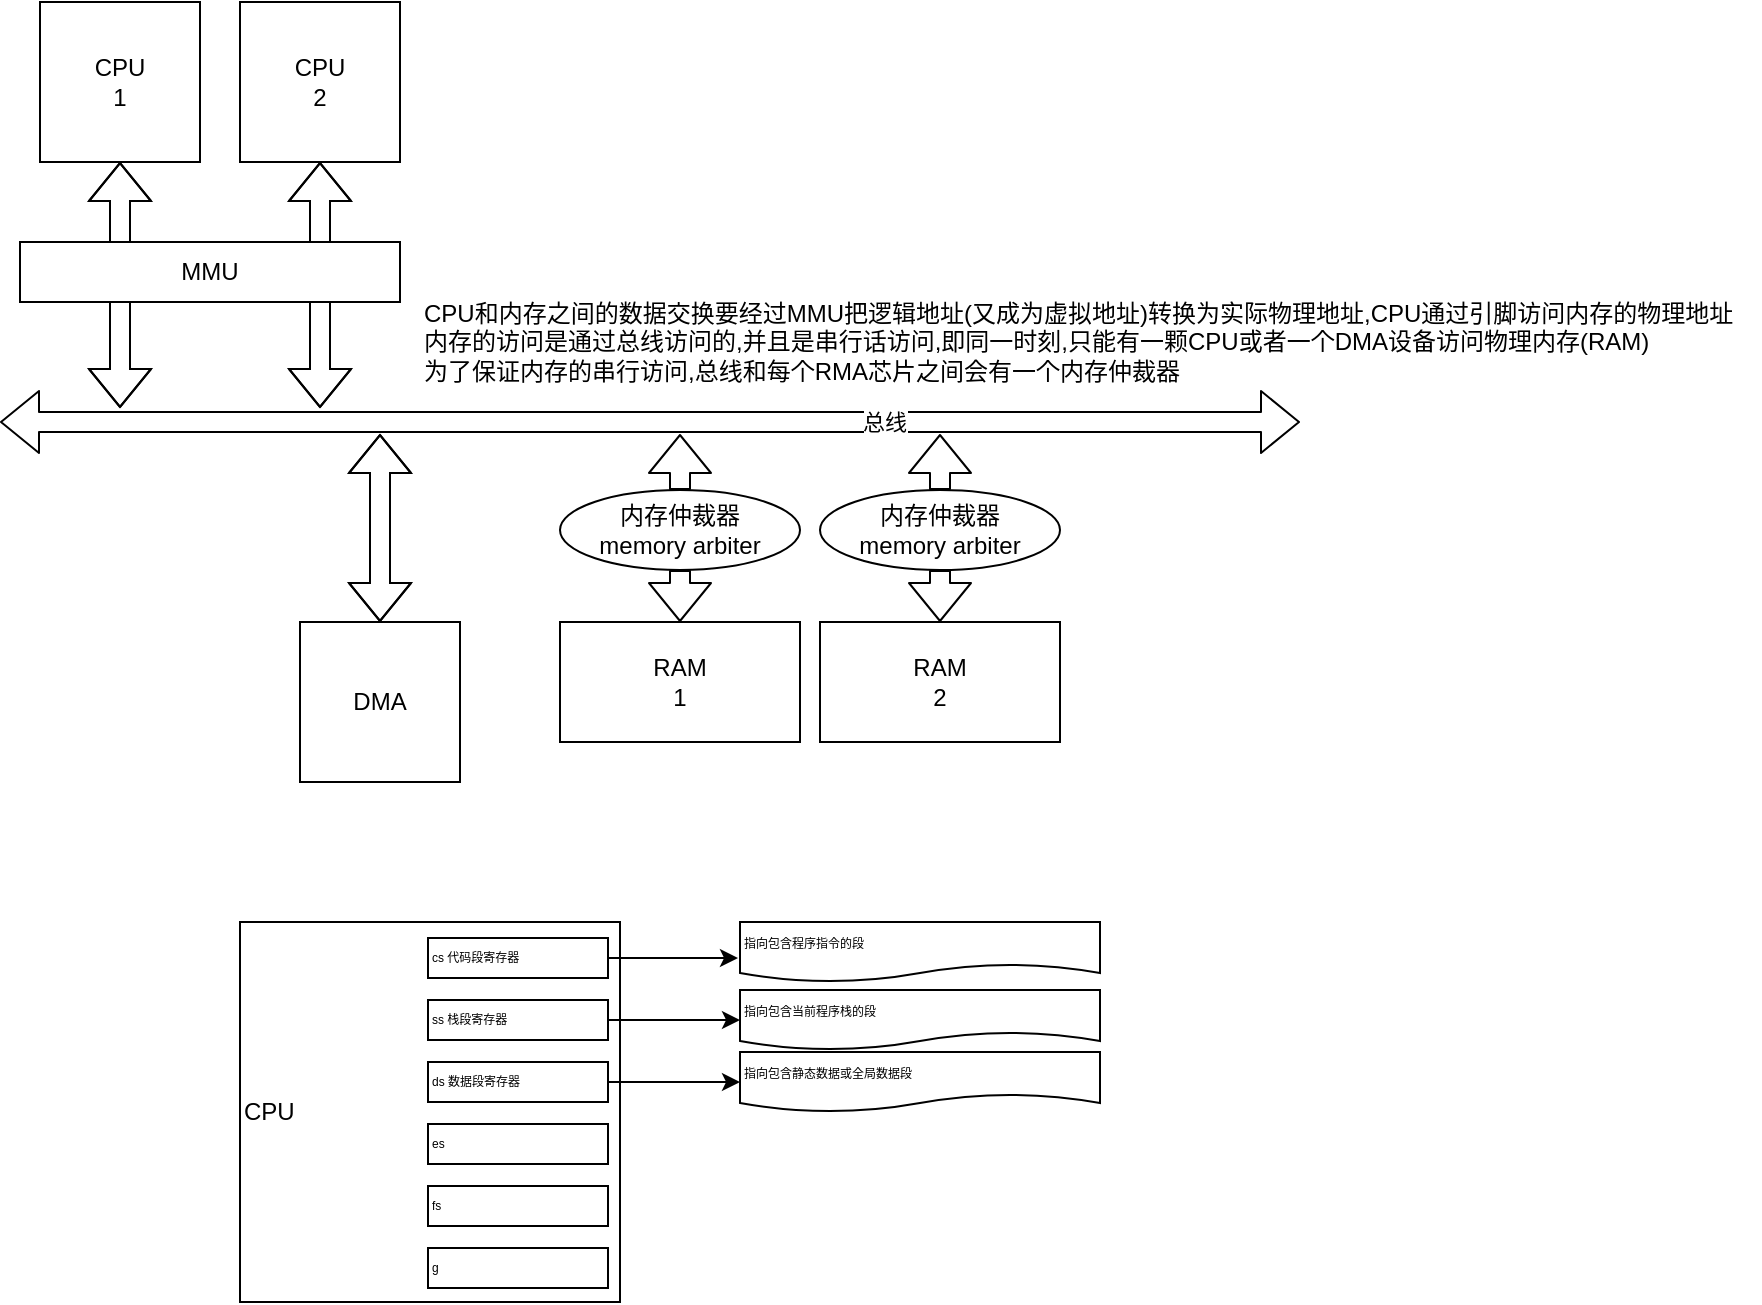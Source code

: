 <mxfile version="14.8.0" type="github">
  <diagram id="d4Ef0iPleq8nUR0kv_Nl" name="第 1 页">
    <mxGraphModel dx="679" dy="378" grid="1" gridSize="10" guides="1" tooltips="1" connect="1" arrows="1" fold="1" page="1" pageScale="1" pageWidth="827" pageHeight="1169" math="0" shadow="0">
      <root>
        <mxCell id="0" />
        <mxCell id="1" parent="0" />
        <mxCell id="lYPsfmJaPjCEzyaRxrvU-9" style="edgeStyle=orthogonalEdgeStyle;rounded=0;orthogonalLoop=1;jettySize=auto;html=1;shape=flexArrow;startArrow=block;exitX=0.5;exitY=1;exitDx=0;exitDy=0;" edge="1" parent="1" source="RurQdvNS4L2G9iKuI0Ui-2">
          <mxGeometry relative="1" as="geometry">
            <mxPoint x="170" y="303" as="targetPoint" />
            <mxPoint x="170" y="248" as="sourcePoint" />
          </mxGeometry>
        </mxCell>
        <mxCell id="RurQdvNS4L2G9iKuI0Ui-2" value="CPU&lt;br&gt;1" style="whiteSpace=wrap;html=1;aspect=fixed;" parent="1" vertex="1">
          <mxGeometry x="130" y="100" width="80" height="80" as="geometry" />
        </mxCell>
        <mxCell id="RurQdvNS4L2G9iKuI0Ui-4" value="" style="shape=flexArrow;endArrow=classic;startArrow=classic;html=1;" parent="1" edge="1">
          <mxGeometry width="100" height="100" relative="1" as="geometry">
            <mxPoint x="110" y="310" as="sourcePoint" />
            <mxPoint x="760" y="310" as="targetPoint" />
          </mxGeometry>
        </mxCell>
        <mxCell id="RurQdvNS4L2G9iKuI0Ui-12" value="总线" style="edgeLabel;html=1;align=center;verticalAlign=middle;resizable=0;points=[];" parent="RurQdvNS4L2G9iKuI0Ui-4" vertex="1" connectable="0">
          <mxGeometry x="0.36" relative="1" as="geometry">
            <mxPoint as="offset" />
          </mxGeometry>
        </mxCell>
        <mxCell id="RurQdvNS4L2G9iKuI0Ui-5" value="RAM&lt;br&gt;1" style="rounded=0;whiteSpace=wrap;html=1;" parent="1" vertex="1">
          <mxGeometry x="390" y="410" width="120" height="60" as="geometry" />
        </mxCell>
        <mxCell id="RurQdvNS4L2G9iKuI0Ui-14" style="edgeStyle=orthogonalEdgeStyle;rounded=0;orthogonalLoop=1;jettySize=auto;html=1;shape=flexArrow;startArrow=block;exitX=0.5;exitY=0;exitDx=0;exitDy=0;" parent="1" source="RurQdvNS4L2G9iKuI0Ui-13" edge="1">
          <mxGeometry relative="1" as="geometry">
            <mxPoint x="300" y="316" as="targetPoint" />
            <mxPoint x="300" y="406" as="sourcePoint" />
          </mxGeometry>
        </mxCell>
        <mxCell id="RurQdvNS4L2G9iKuI0Ui-13" value="DMA" style="whiteSpace=wrap;html=1;aspect=fixed;" parent="1" vertex="1">
          <mxGeometry x="260" y="410" width="80" height="80" as="geometry" />
        </mxCell>
        <mxCell id="RurQdvNS4L2G9iKuI0Ui-15" value="CPU和内存之间的数据交换要经过MMU把逻辑地址(又成为虚拟地址)转换为实际物理地址,CPU通过引脚访问内存的物理地址&lt;br&gt;内存的访问是通过总线访问的,并且是串行话访问,即同一时刻,只能有一颗CPU或者一个DMA设备访问物理内存(RAM)&lt;br&gt;为了保证内存的串行访问,总线和每个RMA芯片之间会有一个内存仲裁器" style="text;html=1;align=left;verticalAlign=middle;resizable=0;points=[];autosize=1;strokeColor=none;" parent="1" vertex="1">
          <mxGeometry x="320" y="245" width="670" height="50" as="geometry" />
        </mxCell>
        <mxCell id="lYPsfmJaPjCEzyaRxrvU-1" value="" style="shape=flexArrow;endArrow=classic;startArrow=none;html=1;" edge="1" parent="1" source="lYPsfmJaPjCEzyaRxrvU-2">
          <mxGeometry width="100" height="100" relative="1" as="geometry">
            <mxPoint x="449.76" y="406" as="sourcePoint" />
            <mxPoint x="450" y="316" as="targetPoint" />
          </mxGeometry>
        </mxCell>
        <mxCell id="lYPsfmJaPjCEzyaRxrvU-2" value="&lt;span&gt;内存仲裁器&lt;/span&gt;&lt;br&gt;&lt;span&gt;memory arbiter&lt;/span&gt;" style="ellipse;whiteSpace=wrap;html=1;" vertex="1" parent="1">
          <mxGeometry x="390" y="344" width="120" height="40" as="geometry" />
        </mxCell>
        <mxCell id="lYPsfmJaPjCEzyaRxrvU-3" value="" style="shape=flexArrow;endArrow=none;startArrow=classic;html=1;exitX=0.5;exitY=0;exitDx=0;exitDy=0;" edge="1" parent="1" source="RurQdvNS4L2G9iKuI0Ui-5" target="lYPsfmJaPjCEzyaRxrvU-2">
          <mxGeometry width="100" height="100" relative="1" as="geometry">
            <mxPoint x="449.76" y="406" as="sourcePoint" />
            <mxPoint x="450" y="316" as="targetPoint" />
          </mxGeometry>
        </mxCell>
        <mxCell id="lYPsfmJaPjCEzyaRxrvU-4" value="RAM&lt;br&gt;2" style="rounded=0;whiteSpace=wrap;html=1;" vertex="1" parent="1">
          <mxGeometry x="520" y="410" width="120" height="60" as="geometry" />
        </mxCell>
        <mxCell id="lYPsfmJaPjCEzyaRxrvU-5" value="" style="shape=flexArrow;endArrow=classic;startArrow=none;html=1;" edge="1" parent="1" source="lYPsfmJaPjCEzyaRxrvU-6">
          <mxGeometry width="100" height="100" relative="1" as="geometry">
            <mxPoint x="579.76" y="406" as="sourcePoint" />
            <mxPoint x="580" y="316" as="targetPoint" />
          </mxGeometry>
        </mxCell>
        <mxCell id="lYPsfmJaPjCEzyaRxrvU-6" value="&lt;span&gt;内存仲裁器&lt;/span&gt;&lt;br&gt;&lt;span&gt;memory arbiter&lt;/span&gt;" style="ellipse;whiteSpace=wrap;html=1;" vertex="1" parent="1">
          <mxGeometry x="520" y="344" width="120" height="40" as="geometry" />
        </mxCell>
        <mxCell id="lYPsfmJaPjCEzyaRxrvU-7" value="" style="shape=flexArrow;endArrow=none;startArrow=classic;html=1;exitX=0.5;exitY=0;exitDx=0;exitDy=0;" edge="1" parent="1" target="lYPsfmJaPjCEzyaRxrvU-6" source="lYPsfmJaPjCEzyaRxrvU-4">
          <mxGeometry width="100" height="100" relative="1" as="geometry">
            <mxPoint x="579.76" y="406" as="sourcePoint" />
            <mxPoint x="580" y="316" as="targetPoint" />
          </mxGeometry>
        </mxCell>
        <mxCell id="lYPsfmJaPjCEzyaRxrvU-10" style="edgeStyle=orthogonalEdgeStyle;rounded=0;orthogonalLoop=1;jettySize=auto;html=1;shape=flexArrow;startArrow=block;exitX=0.5;exitY=1;exitDx=0;exitDy=0;" edge="1" parent="1" source="lYPsfmJaPjCEzyaRxrvU-11">
          <mxGeometry relative="1" as="geometry">
            <mxPoint x="270" y="303" as="targetPoint" />
            <mxPoint x="270" y="248" as="sourcePoint" />
          </mxGeometry>
        </mxCell>
        <mxCell id="lYPsfmJaPjCEzyaRxrvU-11" value="CPU&lt;br&gt;2" style="whiteSpace=wrap;html=1;aspect=fixed;" vertex="1" parent="1">
          <mxGeometry x="230" y="100" width="80" height="80" as="geometry" />
        </mxCell>
        <mxCell id="lYPsfmJaPjCEzyaRxrvU-12" value="MMU" style="rounded=0;whiteSpace=wrap;html=1;" vertex="1" parent="1">
          <mxGeometry x="120" y="220" width="190" height="30" as="geometry" />
        </mxCell>
        <mxCell id="lYPsfmJaPjCEzyaRxrvU-13" value="CPU" style="whiteSpace=wrap;html=1;aspect=fixed;align=left;" vertex="1" parent="1">
          <mxGeometry x="230" y="560" width="190" height="190" as="geometry" />
        </mxCell>
        <mxCell id="lYPsfmJaPjCEzyaRxrvU-22" value="" style="edgeStyle=orthogonalEdgeStyle;rounded=0;orthogonalLoop=1;jettySize=auto;html=1;fontSize=6;startArrow=none;startFill=0;" edge="1" parent="1" source="lYPsfmJaPjCEzyaRxrvU-15">
          <mxGeometry relative="1" as="geometry">
            <mxPoint x="479" y="578" as="targetPoint" />
          </mxGeometry>
        </mxCell>
        <mxCell id="lYPsfmJaPjCEzyaRxrvU-15" value="cs 代码段寄存器" style="rounded=0;whiteSpace=wrap;html=1;align=left;fontSize=6;" vertex="1" parent="1">
          <mxGeometry x="324" y="568" width="90" height="20" as="geometry" />
        </mxCell>
        <mxCell id="lYPsfmJaPjCEzyaRxrvU-26" style="edgeStyle=orthogonalEdgeStyle;rounded=0;orthogonalLoop=1;jettySize=auto;html=1;entryX=0;entryY=0.5;entryDx=0;entryDy=0;fontSize=6;startArrow=none;startFill=0;" edge="1" parent="1" source="lYPsfmJaPjCEzyaRxrvU-16" target="lYPsfmJaPjCEzyaRxrvU-24">
          <mxGeometry relative="1" as="geometry" />
        </mxCell>
        <mxCell id="lYPsfmJaPjCEzyaRxrvU-16" value="ss 栈段寄存器" style="rounded=0;whiteSpace=wrap;html=1;align=left;fontSize=6;" vertex="1" parent="1">
          <mxGeometry x="324" y="599" width="90" height="20" as="geometry" />
        </mxCell>
        <mxCell id="lYPsfmJaPjCEzyaRxrvU-27" style="edgeStyle=orthogonalEdgeStyle;rounded=0;orthogonalLoop=1;jettySize=auto;html=1;entryX=0;entryY=0.5;entryDx=0;entryDy=0;fontSize=6;startArrow=none;startFill=0;" edge="1" parent="1" source="lYPsfmJaPjCEzyaRxrvU-17" target="lYPsfmJaPjCEzyaRxrvU-25">
          <mxGeometry relative="1" as="geometry" />
        </mxCell>
        <mxCell id="lYPsfmJaPjCEzyaRxrvU-17" value="ds 数据段寄存器" style="rounded=0;whiteSpace=wrap;html=1;align=left;fontSize=6;" vertex="1" parent="1">
          <mxGeometry x="324" y="630" width="90" height="20" as="geometry" />
        </mxCell>
        <mxCell id="lYPsfmJaPjCEzyaRxrvU-18" value="es" style="rounded=0;whiteSpace=wrap;html=1;align=left;fontSize=6;" vertex="1" parent="1">
          <mxGeometry x="324" y="661" width="90" height="20" as="geometry" />
        </mxCell>
        <mxCell id="lYPsfmJaPjCEzyaRxrvU-19" value="fs" style="rounded=0;whiteSpace=wrap;html=1;align=left;fontSize=6;" vertex="1" parent="1">
          <mxGeometry x="324" y="692" width="90" height="20" as="geometry" />
        </mxCell>
        <mxCell id="lYPsfmJaPjCEzyaRxrvU-20" value="g" style="rounded=0;whiteSpace=wrap;html=1;align=left;fontSize=6;" vertex="1" parent="1">
          <mxGeometry x="324" y="723" width="90" height="20" as="geometry" />
        </mxCell>
        <mxCell id="lYPsfmJaPjCEzyaRxrvU-23" value="&lt;span&gt;指向包含程序指令的段&lt;/span&gt;" style="shape=document;whiteSpace=wrap;html=1;boundedLbl=1;fontSize=6;align=left;" vertex="1" parent="1">
          <mxGeometry x="480" y="560" width="180" height="30" as="geometry" />
        </mxCell>
        <mxCell id="lYPsfmJaPjCEzyaRxrvU-24" value="&lt;span&gt;指向包含当前程序栈的段&lt;/span&gt;" style="shape=document;whiteSpace=wrap;html=1;boundedLbl=1;fontSize=6;align=left;" vertex="1" parent="1">
          <mxGeometry x="480" y="594" width="180" height="30" as="geometry" />
        </mxCell>
        <mxCell id="lYPsfmJaPjCEzyaRxrvU-25" value="指向包含静态数据或全局数据段" style="shape=document;whiteSpace=wrap;html=1;boundedLbl=1;fontSize=6;align=left;" vertex="1" parent="1">
          <mxGeometry x="480" y="625" width="180" height="30" as="geometry" />
        </mxCell>
      </root>
    </mxGraphModel>
  </diagram>
</mxfile>
